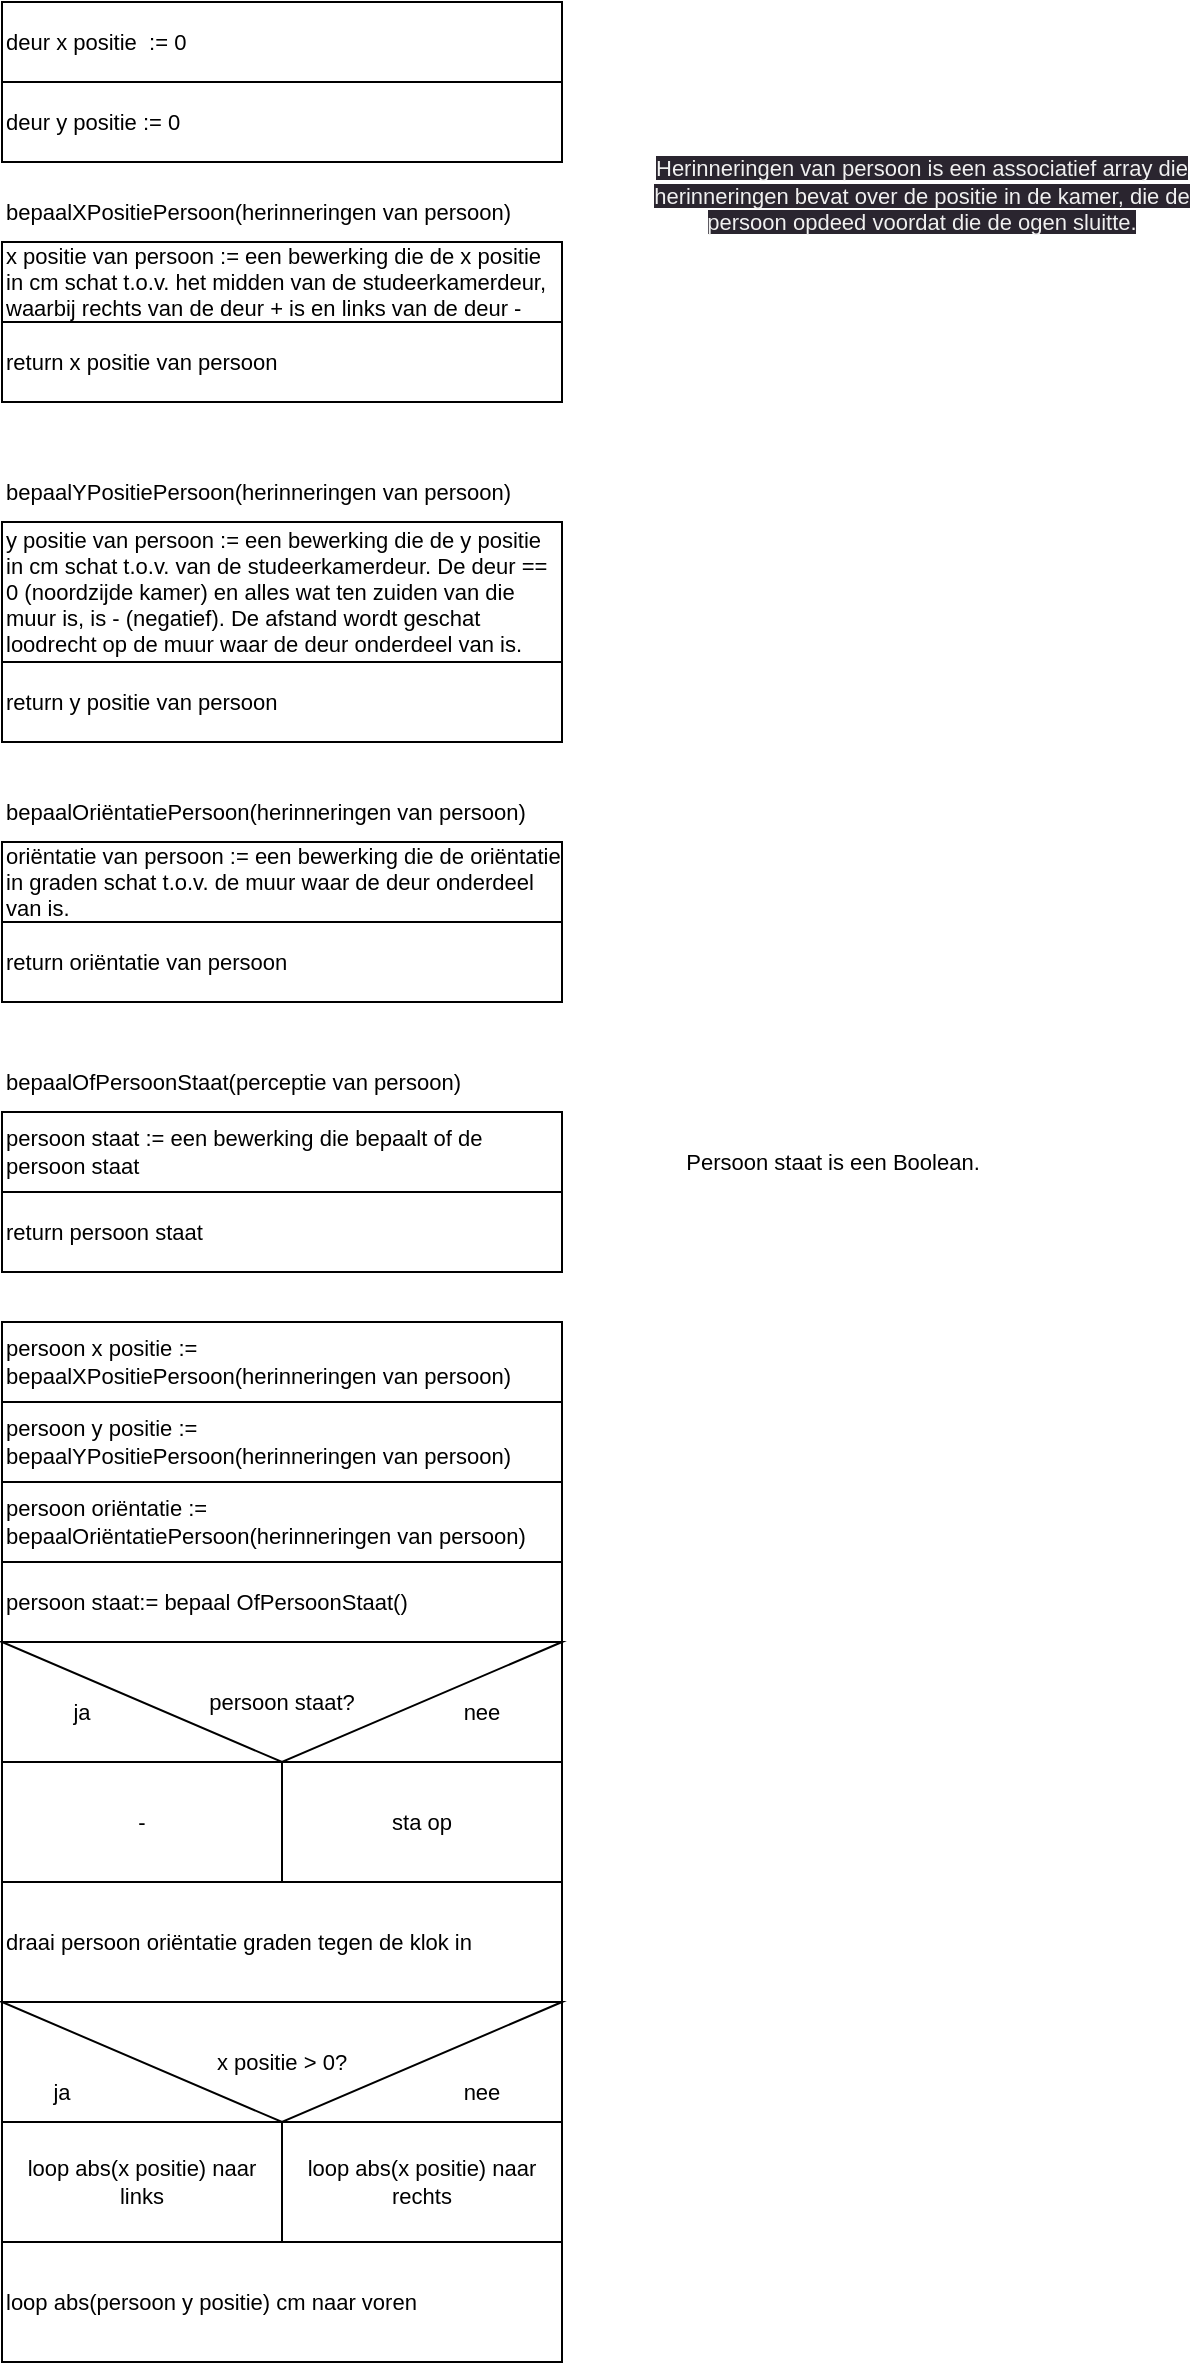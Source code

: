 <mxfile>
    <diagram id="AndmlG8OXz59sX7ShXyj" name="Page-1">
        <mxGraphModel dx="1002" dy="571" grid="1" gridSize="10" guides="1" tooltips="1" connect="1" arrows="1" fold="1" page="1" pageScale="2" pageWidth="850" pageHeight="1100" background="none" math="0" shadow="0">
            <root>
                <mxCell id="0"/>
                <mxCell id="1" parent="0"/>
                <mxCell id="8" value="deur x positie&amp;nbsp; := 0&amp;nbsp;" style="rounded=0;whiteSpace=wrap;html=1;align=left;fontSize=11;" vertex="1" parent="1">
                    <mxGeometry x="50" y="10" width="280" height="40" as="geometry"/>
                </mxCell>
                <mxCell id="9" value="deur y positie := 0" style="rounded=0;whiteSpace=wrap;html=1;align=left;fontSize=11;" vertex="1" parent="1">
                    <mxGeometry x="50" y="50" width="280" height="40" as="geometry"/>
                </mxCell>
                <mxCell id="10" value="x positie van persoon := een bewerking die de x positie in cm schat t.o.v. het midden van de studeerkamerdeur, waarbij rechts van de deur + is en links van de deur -" style="rounded=0;whiteSpace=wrap;html=1;align=left;fontSize=11;" vertex="1" parent="1">
                    <mxGeometry x="50" y="130" width="280" height="40" as="geometry"/>
                </mxCell>
                <mxCell id="12" value="bepaalXPositiePersoon(herinneringen van persoon)" style="text;html=1;align=left;verticalAlign=middle;resizable=0;points=[];autosize=1;strokeColor=none;fillColor=none;fontSize=11;" vertex="1" parent="1">
                    <mxGeometry x="50" y="100" width="280" height="30" as="geometry"/>
                </mxCell>
                <mxCell id="17" value="&lt;br style=&quot;font-size: 11px;&quot;&gt;&lt;span style=&quot;color: rgb(240, 240, 240); font-family: Helvetica; font-size: 11px; font-style: normal; font-variant-ligatures: normal; font-variant-caps: normal; font-weight: 400; letter-spacing: normal; orphans: 2; text-align: center; text-indent: 0px; text-transform: none; widows: 2; word-spacing: 0px; -webkit-text-stroke-width: 0px; background-color: rgb(42, 37, 47); text-decoration-thickness: initial; text-decoration-style: initial; text-decoration-color: initial; float: none; display: inline !important;&quot;&gt;Herinneringen van persoon is een associatief array die herinneringen bevat over de positie in de kamer, die de persoon opdeed voordat die de ogen sluitte.&lt;/span&gt;&lt;br style=&quot;font-size: 11px;&quot;&gt;" style="text;html=1;strokeColor=none;fillColor=none;align=center;verticalAlign=middle;whiteSpace=wrap;rounded=0;fontSize=11;" vertex="1" parent="1">
                    <mxGeometry x="370" y="50" width="280" height="100" as="geometry"/>
                </mxCell>
                <mxCell id="21" value="return x positie van persoon" style="rounded=0;whiteSpace=wrap;html=1;align=left;fontSize=11;" vertex="1" parent="1">
                    <mxGeometry x="50" y="170" width="280" height="40" as="geometry"/>
                </mxCell>
                <mxCell id="22" value="y positie van persoon := een bewerking die de y positie in cm schat t.o.v. van de studeerkamerdeur. De deur == 0 (noordzijde kamer) en alles wat ten zuiden van die muur is, is - (negatief). De afstand wordt geschat loodrecht op de muur waar de deur onderdeel van is." style="rounded=0;whiteSpace=wrap;html=1;align=left;fontSize=11;" vertex="1" parent="1">
                    <mxGeometry x="50" y="270" width="280" height="70" as="geometry"/>
                </mxCell>
                <mxCell id="23" value="bepaalYPositiePersoon(herinneringen van persoon)" style="text;html=1;align=left;verticalAlign=middle;resizable=0;points=[];autosize=1;strokeColor=none;fillColor=none;fontSize=11;" vertex="1" parent="1">
                    <mxGeometry x="50" y="240" width="280" height="30" as="geometry"/>
                </mxCell>
                <mxCell id="24" value="return y positie van persoon" style="rounded=0;whiteSpace=wrap;html=1;align=left;fontSize=11;" vertex="1" parent="1">
                    <mxGeometry x="50" y="340" width="280" height="40" as="geometry"/>
                </mxCell>
                <mxCell id="25" value="oriëntatie van persoon := een bewerking die de oriëntatie in graden schat t.o.v. de muur waar de deur onderdeel van is." style="rounded=0;whiteSpace=wrap;html=1;align=left;fontSize=11;" vertex="1" parent="1">
                    <mxGeometry x="50" y="430" width="280" height="40" as="geometry"/>
                </mxCell>
                <mxCell id="26" value="bepaalOriëntatiePersoon(herinneringen van persoon)" style="text;html=1;align=left;verticalAlign=middle;resizable=0;points=[];autosize=1;strokeColor=none;fillColor=none;fontSize=11;" vertex="1" parent="1">
                    <mxGeometry x="50" y="400" width="280" height="30" as="geometry"/>
                </mxCell>
                <mxCell id="27" value="return oriëntatie van persoon" style="rounded=0;whiteSpace=wrap;html=1;align=left;fontSize=11;" vertex="1" parent="1">
                    <mxGeometry x="50" y="470" width="280" height="40" as="geometry"/>
                </mxCell>
                <mxCell id="28" value="persoon x positie := bepaalXPositiePersoon(herinneringen van persoon)" style="rounded=0;whiteSpace=wrap;html=1;align=left;fontSize=11;" vertex="1" parent="1">
                    <mxGeometry x="50" y="670" width="280" height="40" as="geometry"/>
                </mxCell>
                <mxCell id="31" value="persoon y positie := bepaalYPositiePersoon(herinneringen van persoon)" style="rounded=0;whiteSpace=wrap;html=1;align=left;fontSize=11;" vertex="1" parent="1">
                    <mxGeometry x="50" y="710" width="280" height="40" as="geometry"/>
                </mxCell>
                <mxCell id="32" value="persoon oriëntatie := bepaalOriëntatiePersoon(herinneringen van persoon)" style="rounded=0;whiteSpace=wrap;html=1;align=left;fontSize=11;" vertex="1" parent="1">
                    <mxGeometry x="50" y="750" width="280" height="40" as="geometry"/>
                </mxCell>
                <mxCell id="33" value="" style="rounded=0;whiteSpace=wrap;html=1;align=left;fontSize=11;" vertex="1" parent="1">
                    <mxGeometry x="50" y="830" width="280" height="120" as="geometry"/>
                </mxCell>
                <mxCell id="38" value="return persoon staat" style="rounded=0;whiteSpace=wrap;html=1;align=left;fontSize=11;" vertex="1" parent="1">
                    <mxGeometry x="50" y="605" width="280" height="40" as="geometry"/>
                </mxCell>
                <mxCell id="39" value="bepaalOfPersoonStaat(perceptie van persoon)" style="text;html=1;align=left;verticalAlign=middle;resizable=0;points=[];autosize=1;strokeColor=none;fillColor=none;fontSize=11;" vertex="1" parent="1">
                    <mxGeometry x="50" y="535" width="250" height="30" as="geometry"/>
                </mxCell>
                <mxCell id="40" value="persoon staat := een bewerking die bepaalt of de persoon staat" style="rounded=0;whiteSpace=wrap;html=1;align=left;fontSize=11;" vertex="1" parent="1">
                    <mxGeometry x="50" y="565" width="280" height="40" as="geometry"/>
                </mxCell>
                <mxCell id="41" value="Persoon staat is een Boolean." style="text;html=1;align=center;verticalAlign=middle;resizable=0;points=[];autosize=1;strokeColor=none;fillColor=none;fontSize=11;" vertex="1" parent="1">
                    <mxGeometry x="380" y="575" width="170" height="30" as="geometry"/>
                </mxCell>
                <mxCell id="42" value="persoon staat:= bepaal OfPersoonStaat()" style="rounded=0;whiteSpace=wrap;html=1;align=left;fontSize=11;" vertex="1" parent="1">
                    <mxGeometry x="50" y="790" width="280" height="40" as="geometry"/>
                </mxCell>
                <mxCell id="43" value="" style="rounded=0;whiteSpace=wrap;html=1;align=left;fontSize=11;" vertex="1" parent="1">
                    <mxGeometry x="50" y="830" width="280" height="120" as="geometry"/>
                </mxCell>
                <mxCell id="34" value="persoon staat?" style="triangle;whiteSpace=wrap;html=1;fontSize=11;rotation=90;horizontal=0;" vertex="1" parent="1">
                    <mxGeometry x="160" y="720" width="60" height="280" as="geometry"/>
                </mxCell>
                <mxCell id="45" style="edgeStyle=none;html=1;exitX=0;exitY=0.5;exitDx=0;exitDy=0;entryX=1;entryY=0.5;entryDx=0;entryDy=0;fontSize=11;endArrow=none;endFill=0;" edge="1" parent="1" source="43" target="43">
                    <mxGeometry relative="1" as="geometry"/>
                </mxCell>
                <mxCell id="47" value="nee" style="text;html=1;strokeColor=none;fillColor=none;align=center;verticalAlign=middle;whiteSpace=wrap;rounded=0;fontSize=11;" vertex="1" parent="1">
                    <mxGeometry x="260" y="850" width="60" height="30" as="geometry"/>
                </mxCell>
                <mxCell id="48" value="ja" style="text;html=1;strokeColor=none;fillColor=none;align=center;verticalAlign=middle;whiteSpace=wrap;rounded=0;fontSize=11;" vertex="1" parent="1">
                    <mxGeometry x="60" y="850" width="60" height="30" as="geometry"/>
                </mxCell>
                <mxCell id="50" value="-" style="rounded=0;whiteSpace=wrap;html=1;fontSize=11;" vertex="1" parent="1">
                    <mxGeometry x="50" y="890" width="140" height="60" as="geometry"/>
                </mxCell>
                <mxCell id="51" value="sta op" style="rounded=0;whiteSpace=wrap;html=1;fontSize=11;" vertex="1" parent="1">
                    <mxGeometry x="190" y="890" width="140" height="60" as="geometry"/>
                </mxCell>
                <mxCell id="53" value="" style="rounded=0;whiteSpace=wrap;html=1;align=left;fontSize=11;" vertex="1" parent="1">
                    <mxGeometry x="50" y="1010" width="280" height="120" as="geometry"/>
                </mxCell>
                <mxCell id="54" value="x positie &amp;gt; 0?" style="triangle;whiteSpace=wrap;html=1;fontSize=11;rotation=90;horizontal=0;" vertex="1" parent="1">
                    <mxGeometry x="160" y="900" width="60" height="280" as="geometry"/>
                </mxCell>
                <mxCell id="57" value="loop abs(x positie) naar links" style="rounded=0;whiteSpace=wrap;html=1;fontSize=11;" vertex="1" parent="1">
                    <mxGeometry x="50" y="1070" width="140" height="60" as="geometry"/>
                </mxCell>
                <mxCell id="58" value="loop abs(x positie) naar rechts" style="rounded=0;whiteSpace=wrap;html=1;fontSize=11;" vertex="1" parent="1">
                    <mxGeometry x="190" y="1070" width="140" height="60" as="geometry"/>
                </mxCell>
                <mxCell id="68" value="draai persoon oriëntatie graden tegen de klok in" style="rounded=0;whiteSpace=wrap;html=1;fontSize=11;align=left;" vertex="1" parent="1">
                    <mxGeometry x="50" y="950" width="280" height="60" as="geometry"/>
                </mxCell>
                <mxCell id="70" value="loop abs(persoon y positie) cm naar voren" style="rounded=0;whiteSpace=wrap;html=1;fontSize=11;align=left;" vertex="1" parent="1">
                    <mxGeometry x="50" y="1130" width="280" height="60" as="geometry"/>
                </mxCell>
                <mxCell id="71" value="ja" style="text;html=1;strokeColor=none;fillColor=none;align=center;verticalAlign=middle;whiteSpace=wrap;rounded=0;fontSize=11;" vertex="1" parent="1">
                    <mxGeometry x="50" y="1040" width="60" height="30" as="geometry"/>
                </mxCell>
                <mxCell id="72" value="nee" style="text;html=1;strokeColor=none;fillColor=none;align=center;verticalAlign=middle;whiteSpace=wrap;rounded=0;fontSize=11;" vertex="1" parent="1">
                    <mxGeometry x="260" y="1040" width="60" height="30" as="geometry"/>
                </mxCell>
            </root>
        </mxGraphModel>
    </diagram>
</mxfile>